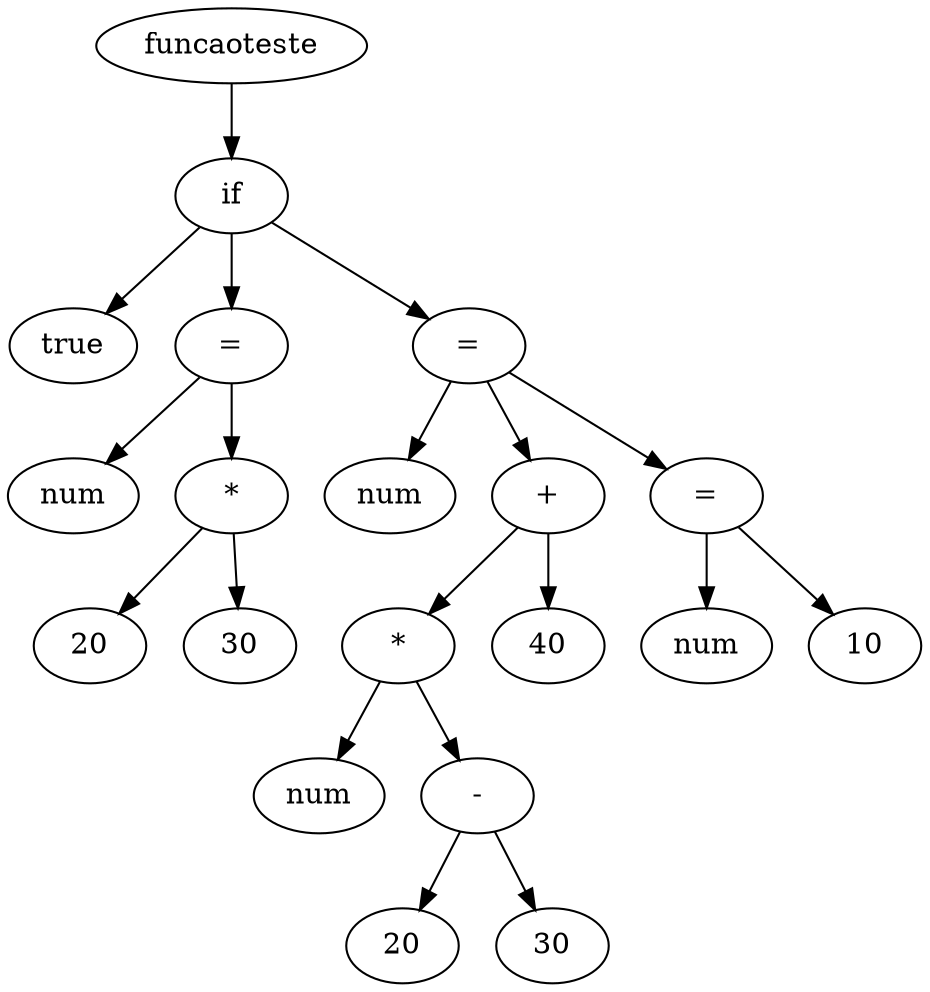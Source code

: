 # Executado assim: /bin/bash output.txt
# https://graphviz.org/doc/info/lang.html
digraph {
  x5604d36673d0 [label="funcaoteste"];
  x5604d3667c00 [label="if"];
  x5604d3667960 [label="true"];
  x5604d3667b40 [label="="];
  x5604d3667b70 [label="num"];
  x5604d3667ad0 [label="*"];
  x5604d3667a30 [label="20"];
  x5604d3667aa0 [label="30"];
  x5604d3667880 [label="="];
  x5604d36678b0 [label="num"];
  x5604d3667830 [label="+"];
  x5604d3667750 [label="*"];
  x5604d36675d0 [label="num"];
  x5604d3667700 [label="-"];
  x5604d3667640 [label="20"];
  x5604d36676b0 [label="30"];
  x5604d36677e0 [label="40"];
  x5604d36674d0 [label="="];
  x5604d3667500 [label="num"];
  x5604d3667480 [label="10"];
  x5604d36673d0 -> x5604d3667c00
  x5604d3667c00 -> x5604d3667960
  x5604d3667c00 -> x5604d3667b40
  x5604d3667b40 -> x5604d3667b70
  x5604d3667b40 -> x5604d3667ad0
  x5604d3667ad0 -> x5604d3667a30
  x5604d3667ad0 -> x5604d3667aa0
  x5604d3667c00 -> x5604d3667880
  x5604d3667880 -> x5604d36678b0
  x5604d3667880 -> x5604d3667830
  x5604d3667830 -> x5604d3667750
  x5604d3667750 -> x5604d36675d0
  x5604d3667750 -> x5604d3667700
  x5604d3667700 -> x5604d3667640
  x5604d3667700 -> x5604d36676b0
  x5604d3667830 -> x5604d36677e0
  x5604d3667880 -> x5604d36674d0
  x5604d36674d0 -> x5604d3667500
  x5604d36674d0 -> x5604d3667480
}
